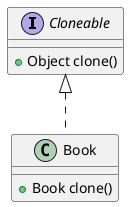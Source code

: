 @startuml

interface Cloneable {
  +Object clone()
}

class Book implements Cloneable {
  +Book clone()
}

@enduml